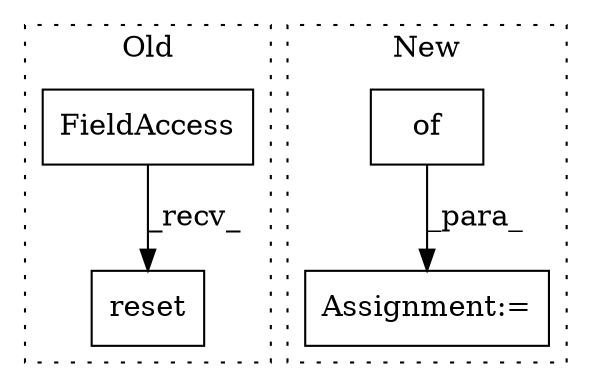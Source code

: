 digraph G {
subgraph cluster0 {
1 [label="reset" a="32" s="2023" l="7" shape="box"];
4 [label="FieldAccess" a="22" s="2015" l="7" shape="box"];
label = "Old";
style="dotted";
}
subgraph cluster1 {
2 [label="of" a="32" s="1107,1125" l="3,1" shape="box"];
3 [label="Assignment:=" a="7" s="1102" l="1" shape="box"];
label = "New";
style="dotted";
}
2 -> 3 [label="_para_"];
4 -> 1 [label="_recv_"];
}
